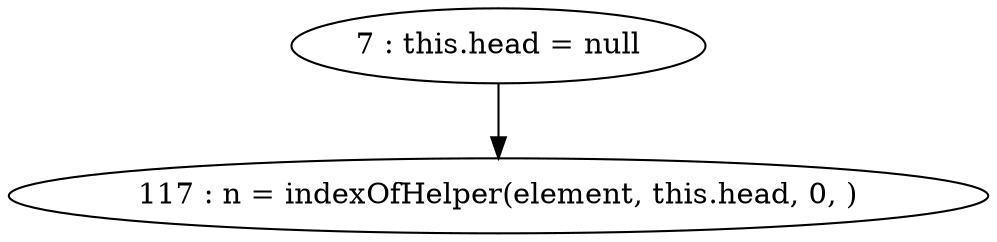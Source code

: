 digraph G {
"7 : this.head = null"
"7 : this.head = null" -> "117 : n = indexOfHelper(element, this.head, 0, )"
"117 : n = indexOfHelper(element, this.head, 0, )"
}